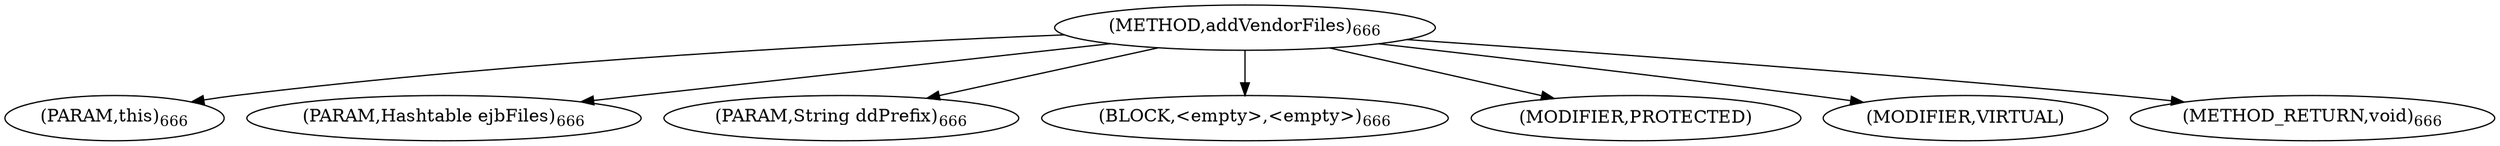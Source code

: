 digraph "addVendorFiles" {  
"1443" [label = <(METHOD,addVendorFiles)<SUB>666</SUB>> ]
"1444" [label = <(PARAM,this)<SUB>666</SUB>> ]
"1445" [label = <(PARAM,Hashtable ejbFiles)<SUB>666</SUB>> ]
"1446" [label = <(PARAM,String ddPrefix)<SUB>666</SUB>> ]
"1447" [label = <(BLOCK,&lt;empty&gt;,&lt;empty&gt;)<SUB>666</SUB>> ]
"1448" [label = <(MODIFIER,PROTECTED)> ]
"1449" [label = <(MODIFIER,VIRTUAL)> ]
"1450" [label = <(METHOD_RETURN,void)<SUB>666</SUB>> ]
  "1443" -> "1444" 
  "1443" -> "1445" 
  "1443" -> "1446" 
  "1443" -> "1447" 
  "1443" -> "1448" 
  "1443" -> "1449" 
  "1443" -> "1450" 
}
